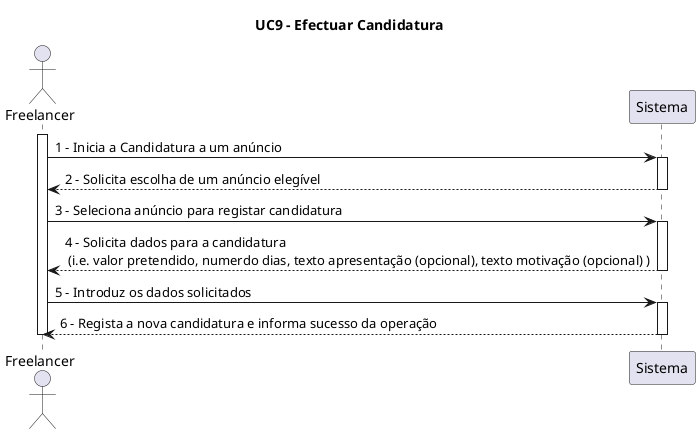 @startuml
title UC9 - Efectuar Candidatura
actor Freelancer
activate Freelancer
Freelancer -> Sistema : 1 - Inicia a Candidatura a um anúncio
activate Sistema
Sistema --> Freelancer : 2 - Solicita escolha de um anúncio elegível
deactivate Sistema
Freelancer -> Sistema : 3 - Seleciona anúncio para registar candidatura
activate Sistema
Sistema --> Freelancer : 4 - Solicita dados para a candidatura \n (i.e. valor pretendido, numerdo dias, texto apresentação (opcional), texto motivação (opcional) )
deactivate Sistema
Freelancer -> Sistema : 5 - Introduz os dados solicitados
activate Sistema
Sistema --> Freelancer : 6 - Regista a nova candidatura e informa sucesso da operação
deactivate Sistema
deactivate Freelancer
@enduml